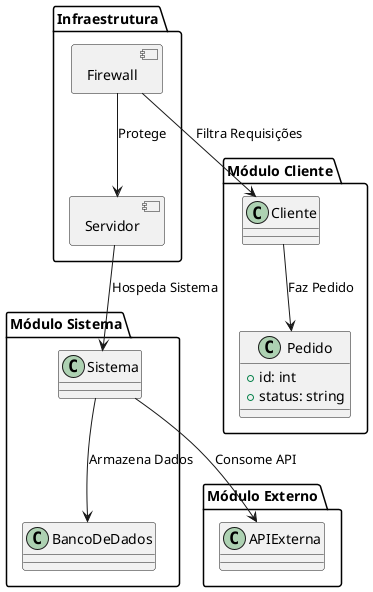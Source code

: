 @startuml
package "Módulo Cliente" {
    class Cliente
    class Pedido {
        +id: int
        +status: string
    }
    Cliente --> Pedido : Faz Pedido
}

package "Módulo Sistema" {
    class Sistema
    class BancoDeDados
    Sistema --> BancoDeDados : Armazena Dados
}

package "Módulo Externo" {
    class APIExterna
    Sistema --> APIExterna : Consome API
}

package "Infraestrutura" {
    allowmixing
    component Servidor
    component Firewall
    Firewall --> Servidor : Protege
}

Servidor --> Sistema : Hospeda Sistema
Firewall --> Cliente : Filtra Requisições
@enduml